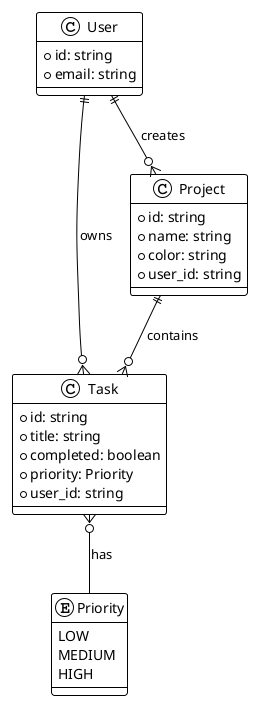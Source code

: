 @startuml
!theme plain
skinparam backgroundColor white

class User {
  +id: string
  +email: string
}

class Task {
  +id: string
  +title: string
  +completed: boolean
  +priority: Priority
  +user_id: string
}

class Project {
  +id: string
  +name: string
  +color: string
  +user_id: string
}

enum Priority {
  LOW
  MEDIUM
  HIGH
}

User ||--o{ Task : owns
User ||--o{ Project : creates
Project ||--o{ Task : contains
Task }o-- Priority : has

@enduml